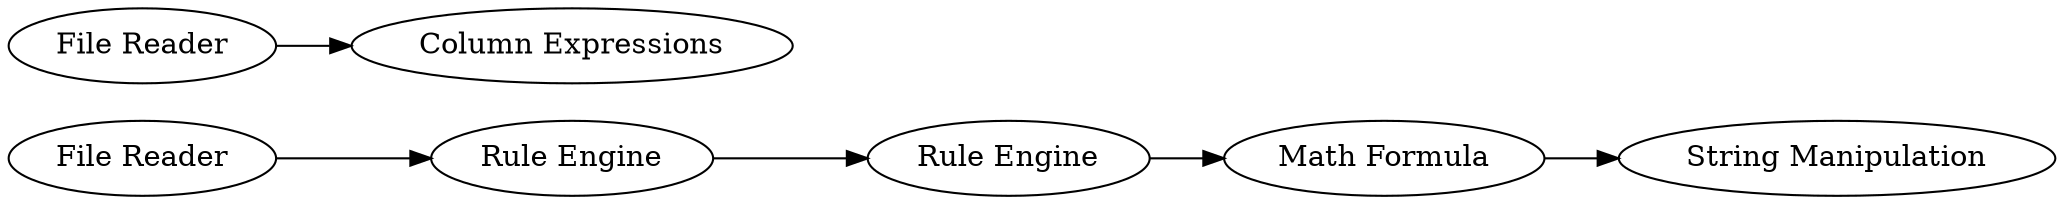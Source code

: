 digraph {
	1 [label="File Reader"]
	2 [label="Rule Engine"]
	3 [label="Rule Engine"]
	4 [label="Math Formula"]
	5 [label="String Manipulation"]
	6 [label="File Reader"]
	10 [label="Column Expressions"]
	1 -> 2
	2 -> 3
	3 -> 4
	4 -> 5
	6 -> 10
	rankdir=LR
}
